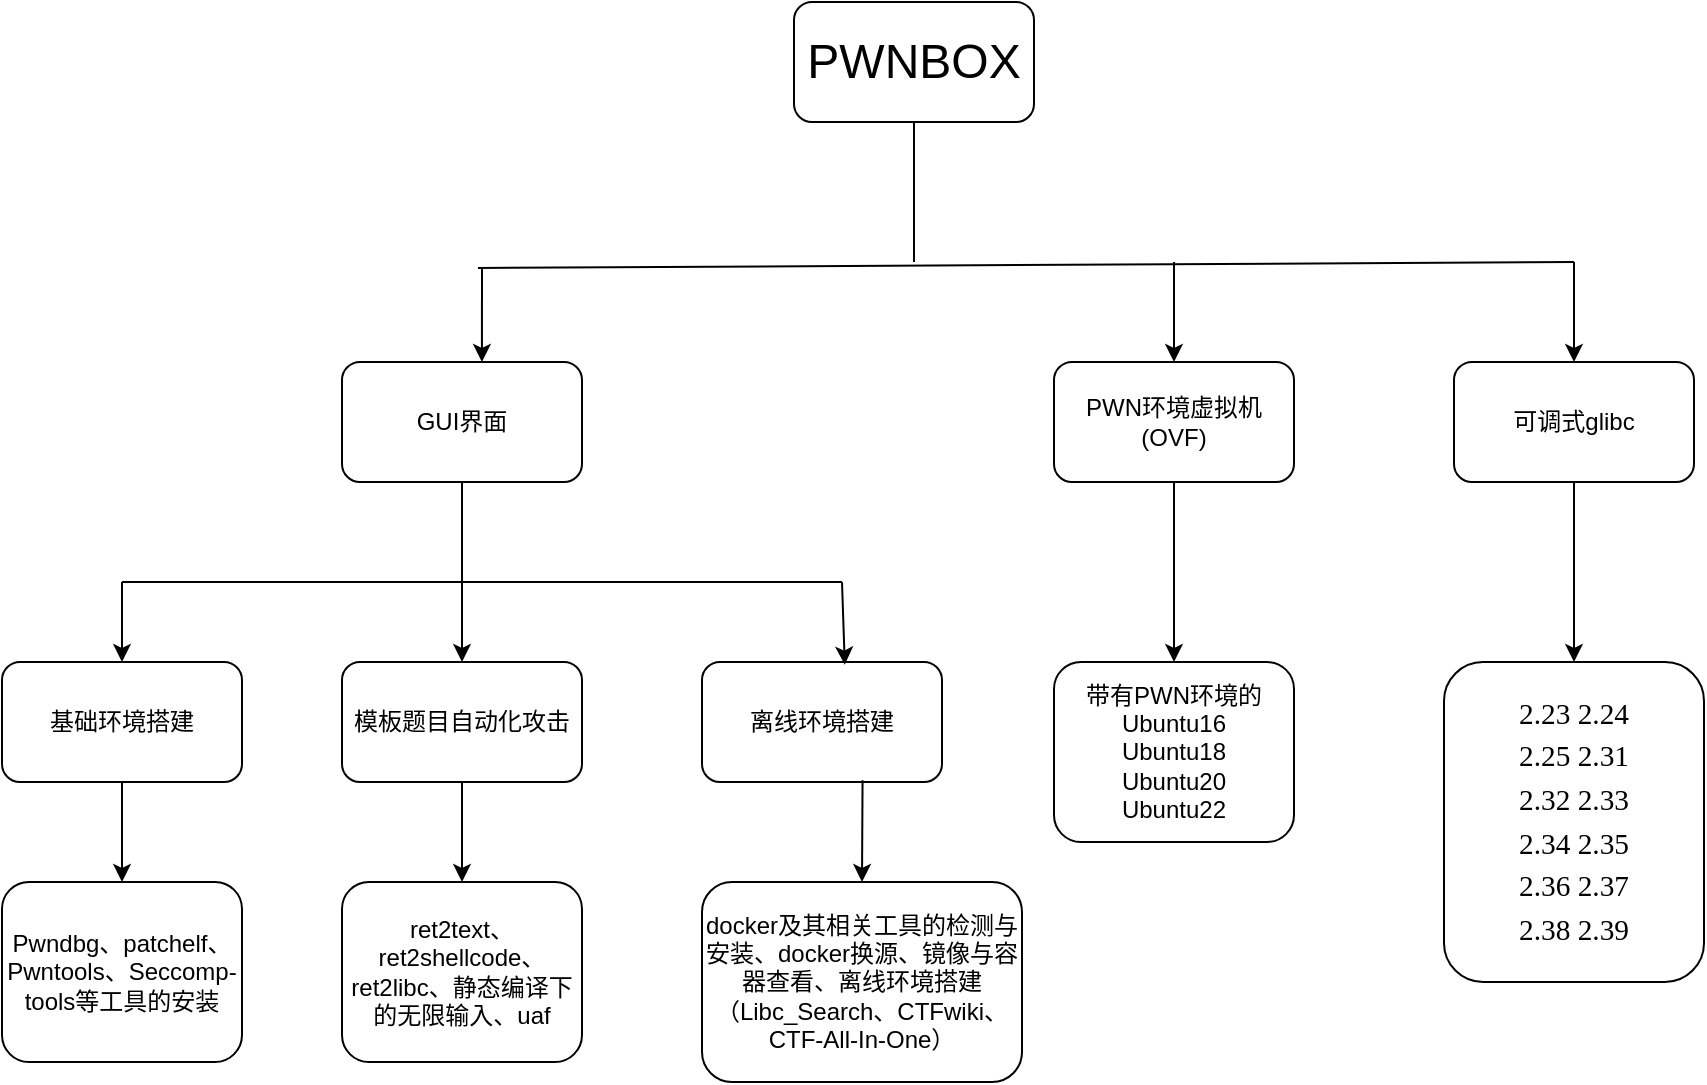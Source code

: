 <mxfile version="26.2.13">
  <diagram name="第 1 页" id="qSSBmuFkB8SRD-swPDqH">
    <mxGraphModel dx="2110" dy="623" grid="0" gridSize="10" guides="1" tooltips="1" connect="1" arrows="1" fold="1" page="1" pageScale="1" pageWidth="827" pageHeight="1169" math="0" shadow="0">
      <root>
        <mxCell id="0" />
        <mxCell id="1" parent="0" />
        <mxCell id="IPNNbplmGUOKHYBkvyw0-1" value="&lt;font style=&quot;font-size: 24px;&quot;&gt;PWNBOX&lt;/font&gt;" style="rounded=1;whiteSpace=wrap;html=1;" parent="1" vertex="1">
          <mxGeometry x="230" y="10" width="120" height="60" as="geometry" />
        </mxCell>
        <mxCell id="IPNNbplmGUOKHYBkvyw0-2" value="GUI界面" style="rounded=1;whiteSpace=wrap;html=1;" parent="1" vertex="1">
          <mxGeometry x="4" y="190" width="120" height="60" as="geometry" />
        </mxCell>
        <mxCell id="IPNNbplmGUOKHYBkvyw0-3" value="PWN环境虚拟机(OVF)" style="rounded=1;whiteSpace=wrap;html=1;" parent="1" vertex="1">
          <mxGeometry x="360" y="190" width="120" height="60" as="geometry" />
        </mxCell>
        <mxCell id="IPNNbplmGUOKHYBkvyw0-4" value="可调式glibc" style="rounded=1;whiteSpace=wrap;html=1;" parent="1" vertex="1">
          <mxGeometry x="560" y="190" width="120" height="60" as="geometry" />
        </mxCell>
        <mxCell id="IPNNbplmGUOKHYBkvyw0-6" value="&lt;div&gt;带有PWN环境的&lt;/div&gt;Ubuntu16&lt;div&gt;Ubuntu18&lt;/div&gt;&lt;div&gt;Ubuntu20&lt;/div&gt;&lt;div&gt;Ubuntu22&lt;/div&gt;" style="rounded=1;whiteSpace=wrap;html=1;" parent="1" vertex="1">
          <mxGeometry x="360" y="340" width="120" height="90" as="geometry" />
        </mxCell>
        <mxCell id="IPNNbplmGUOKHYBkvyw0-7" value="&lt;p style=&quot;margin-top: 3pt; margin-bottom: 3pt;&quot; align=&quot;center&quot; class=&quot;MsoNormal&quot;&gt;&lt;span style=&quot;mso-spacerun:&#39;yes&#39;;font-family:宋体;font-size:11.0pt;&lt;br/&gt;mso-font-kerning:1.0pt;&quot;&gt;2.23&amp;nbsp;&lt;/span&gt;&lt;span style=&quot;font-family: 宋体; font-size: 11pt; background-color: initial;&quot;&gt;2.24&lt;/span&gt;&lt;/p&gt;&lt;p style=&quot;margin-top: 3pt; margin-bottom: 3pt;&quot; align=&quot;center&quot; class=&quot;MsoNormal&quot;&gt;&lt;span style=&quot;mso-spacerun:&#39;yes&#39;;font-family:宋体;font-size:11.0pt;&lt;br/&gt;mso-font-kerning:1.0pt;&quot;&gt;2.25&amp;nbsp;&lt;/span&gt;&lt;span style=&quot;font-family: 宋体; font-size: 11pt; background-color: initial;&quot;&gt;2.31&lt;/span&gt;&lt;/p&gt;&lt;p style=&quot;margin-top: 3pt; margin-bottom: 3pt;&quot; align=&quot;center&quot; class=&quot;MsoNormal&quot;&gt;&lt;span style=&quot;mso-spacerun:&#39;yes&#39;;font-family:宋体;font-size:11.0pt;&lt;br/&gt;mso-font-kerning:1.0pt;&quot;&gt;2.32&amp;nbsp;&lt;/span&gt;&lt;span style=&quot;font-family: 宋体; font-size: 11pt; background-color: initial;&quot;&gt;2.33&lt;/span&gt;&lt;/p&gt;&lt;p style=&quot;margin-top: 3pt; margin-bottom: 3pt;&quot; align=&quot;center&quot; class=&quot;MsoNormal&quot;&gt;&lt;span style=&quot;mso-spacerun:&#39;yes&#39;;font-family:宋体;font-size:11.0pt;&lt;br/&gt;mso-font-kerning:1.0pt;&quot;&gt;2.34&amp;nbsp;&lt;/span&gt;&lt;span style=&quot;font-family: 宋体; font-size: 11pt; background-color: initial;&quot;&gt;2.35&lt;/span&gt;&lt;/p&gt;&lt;p style=&quot;margin-top: 3pt; margin-bottom: 3pt;&quot; align=&quot;center&quot; class=&quot;MsoNormal&quot;&gt;&lt;span style=&quot;mso-spacerun:&#39;yes&#39;;font-family:宋体;font-size:11.0pt;&lt;br/&gt;mso-font-kerning:1.0pt;&quot;&gt;2.36&amp;nbsp;&lt;/span&gt;&lt;span style=&quot;font-family: 宋体; font-size: 11pt; background-color: initial;&quot;&gt;2.37&lt;/span&gt;&lt;/p&gt;&lt;p style=&quot;margin-top: 3pt; margin-bottom: 3pt;&quot; align=&quot;center&quot; class=&quot;MsoNormal&quot;&gt;&lt;span style=&quot;mso-spacerun:&#39;yes&#39;;font-family:宋体;font-size:11.0pt;&lt;br/&gt;mso-font-kerning:1.0pt;&quot;&gt;2.38&amp;nbsp;&lt;/span&gt;&lt;span style=&quot;font-family: 宋体; font-size: 11pt; background-color: initial;&quot;&gt;2.39&lt;/span&gt;&lt;/p&gt;" style="rounded=1;whiteSpace=wrap;html=1;" parent="1" vertex="1">
          <mxGeometry x="555" y="340" width="130" height="160" as="geometry" />
        </mxCell>
        <mxCell id="IPNNbplmGUOKHYBkvyw0-9" value="基础环境搭建" style="rounded=1;whiteSpace=wrap;html=1;" parent="1" vertex="1">
          <mxGeometry x="-166" y="340" width="120" height="60" as="geometry" />
        </mxCell>
        <mxCell id="IPNNbplmGUOKHYBkvyw0-10" value="模板题目自动化攻击" style="rounded=1;whiteSpace=wrap;html=1;" parent="1" vertex="1">
          <mxGeometry x="4" y="340" width="120" height="60" as="geometry" />
        </mxCell>
        <mxCell id="IPNNbplmGUOKHYBkvyw0-11" value="离线环境搭建" style="rounded=1;whiteSpace=wrap;html=1;" parent="1" vertex="1">
          <mxGeometry x="184" y="340" width="120" height="60" as="geometry" />
        </mxCell>
        <mxCell id="IPNNbplmGUOKHYBkvyw0-12" value="Pwndbg、patchelf、Pwntools、Seccomp-tools等工具的安装" style="rounded=1;whiteSpace=wrap;html=1;" parent="1" vertex="1">
          <mxGeometry x="-166" y="450" width="120" height="90" as="geometry" />
        </mxCell>
        <mxCell id="IPNNbplmGUOKHYBkvyw0-13" value="ret2text、ret2shellcode、ret2libc、静态编译下的无限输入、uaf" style="rounded=1;whiteSpace=wrap;html=1;" parent="1" vertex="1">
          <mxGeometry x="4" y="450" width="120" height="90" as="geometry" />
        </mxCell>
        <mxCell id="IPNNbplmGUOKHYBkvyw0-14" value="docker及其相关工具的检测与安装、docker换源、镜像与容器查看、离线环境搭建（Libc_Search、CTFwiki、CTF-All-In-One）" style="rounded=1;whiteSpace=wrap;html=1;" parent="1" vertex="1">
          <mxGeometry x="184" y="450" width="160" height="100" as="geometry" />
        </mxCell>
        <mxCell id="ojYjNeCnwO2yhedsQxVQ-4" value="" style="endArrow=none;html=1;rounded=0;entryX=0.5;entryY=1;entryDx=0;entryDy=0;" parent="1" target="IPNNbplmGUOKHYBkvyw0-1" edge="1">
          <mxGeometry width="50" height="50" relative="1" as="geometry">
            <mxPoint x="290" y="140" as="sourcePoint" />
            <mxPoint x="260" y="262" as="targetPoint" />
          </mxGeometry>
        </mxCell>
        <mxCell id="ojYjNeCnwO2yhedsQxVQ-5" value="" style="endArrow=none;html=1;rounded=0;" parent="1" edge="1">
          <mxGeometry width="50" height="50" relative="1" as="geometry">
            <mxPoint x="72" y="143" as="sourcePoint" />
            <mxPoint x="620" y="140" as="targetPoint" />
          </mxGeometry>
        </mxCell>
        <mxCell id="ojYjNeCnwO2yhedsQxVQ-6" value="" style="endArrow=classic;html=1;rounded=0;entryX=0.583;entryY=0;entryDx=0;entryDy=0;entryPerimeter=0;" parent="1" target="IPNNbplmGUOKHYBkvyw0-2" edge="1">
          <mxGeometry width="50" height="50" relative="1" as="geometry">
            <mxPoint x="74" y="143" as="sourcePoint" />
            <mxPoint x="260" y="260" as="targetPoint" />
          </mxGeometry>
        </mxCell>
        <mxCell id="ojYjNeCnwO2yhedsQxVQ-8" value="" style="endArrow=classic;html=1;rounded=0;entryX=0.5;entryY=0;entryDx=0;entryDy=0;" parent="1" edge="1">
          <mxGeometry width="50" height="50" relative="1" as="geometry">
            <mxPoint x="420" y="140" as="sourcePoint" />
            <mxPoint x="420" y="190" as="targetPoint" />
          </mxGeometry>
        </mxCell>
        <mxCell id="ojYjNeCnwO2yhedsQxVQ-9" value="" style="endArrow=classic;html=1;rounded=0;entryX=0.5;entryY=0;entryDx=0;entryDy=0;" parent="1" target="IPNNbplmGUOKHYBkvyw0-4" edge="1">
          <mxGeometry width="50" height="50" relative="1" as="geometry">
            <mxPoint x="620" y="140" as="sourcePoint" />
            <mxPoint x="430" y="200" as="targetPoint" />
          </mxGeometry>
        </mxCell>
        <mxCell id="ojYjNeCnwO2yhedsQxVQ-10" value="" style="endArrow=classic;html=1;rounded=0;entryX=0.5;entryY=0;entryDx=0;entryDy=0;" parent="1" target="IPNNbplmGUOKHYBkvyw0-9" edge="1">
          <mxGeometry width="50" height="50" relative="1" as="geometry">
            <mxPoint x="-106" y="300" as="sourcePoint" />
            <mxPoint x="214" y="320" as="targetPoint" />
          </mxGeometry>
        </mxCell>
        <mxCell id="ojYjNeCnwO2yhedsQxVQ-11" value="" style="endArrow=none;html=1;rounded=0;exitX=0.5;exitY=1;exitDx=0;exitDy=0;" parent="1" source="IPNNbplmGUOKHYBkvyw0-2" edge="1">
          <mxGeometry width="50" height="50" relative="1" as="geometry">
            <mxPoint x="164" y="370" as="sourcePoint" />
            <mxPoint x="64" y="300" as="targetPoint" />
          </mxGeometry>
        </mxCell>
        <mxCell id="ojYjNeCnwO2yhedsQxVQ-12" value="" style="endArrow=none;html=1;rounded=0;" parent="1" edge="1">
          <mxGeometry width="50" height="50" relative="1" as="geometry">
            <mxPoint x="-106" y="300" as="sourcePoint" />
            <mxPoint x="254" y="300" as="targetPoint" />
          </mxGeometry>
        </mxCell>
        <mxCell id="ojYjNeCnwO2yhedsQxVQ-13" value="" style="endArrow=classic;html=1;rounded=0;entryX=0.5;entryY=0;entryDx=0;entryDy=0;" parent="1" target="IPNNbplmGUOKHYBkvyw0-10" edge="1">
          <mxGeometry width="50" height="50" relative="1" as="geometry">
            <mxPoint x="64" y="300" as="sourcePoint" />
            <mxPoint x="214" y="320" as="targetPoint" />
          </mxGeometry>
        </mxCell>
        <mxCell id="ojYjNeCnwO2yhedsQxVQ-14" value="" style="endArrow=classic;html=1;rounded=0;entryX=0.595;entryY=0.022;entryDx=0;entryDy=0;entryPerimeter=0;" parent="1" target="IPNNbplmGUOKHYBkvyw0-11" edge="1">
          <mxGeometry width="50" height="50" relative="1" as="geometry">
            <mxPoint x="254" y="300" as="sourcePoint" />
            <mxPoint x="214" y="320" as="targetPoint" />
          </mxGeometry>
        </mxCell>
        <mxCell id="ojYjNeCnwO2yhedsQxVQ-15" value="" style="endArrow=classic;html=1;rounded=0;entryX=0.5;entryY=0;entryDx=0;entryDy=0;exitX=0.5;exitY=1;exitDx=0;exitDy=0;" parent="1" source="IPNNbplmGUOKHYBkvyw0-3" target="IPNNbplmGUOKHYBkvyw0-6" edge="1">
          <mxGeometry width="50" height="50" relative="1" as="geometry">
            <mxPoint x="100" y="370" as="sourcePoint" />
            <mxPoint x="150" y="320" as="targetPoint" />
          </mxGeometry>
        </mxCell>
        <mxCell id="ojYjNeCnwO2yhedsQxVQ-17" value="" style="endArrow=classic;html=1;rounded=0;entryX=0.5;entryY=0;entryDx=0;entryDy=0;exitX=0.5;exitY=1;exitDx=0;exitDy=0;" parent="1" source="IPNNbplmGUOKHYBkvyw0-4" target="IPNNbplmGUOKHYBkvyw0-7" edge="1">
          <mxGeometry width="50" height="50" relative="1" as="geometry">
            <mxPoint x="430" y="260" as="sourcePoint" />
            <mxPoint x="430" y="350" as="targetPoint" />
          </mxGeometry>
        </mxCell>
        <mxCell id="ojYjNeCnwO2yhedsQxVQ-18" value="" style="endArrow=classic;html=1;rounded=0;exitX=0.5;exitY=1;exitDx=0;exitDy=0;entryX=0.5;entryY=0;entryDx=0;entryDy=0;" parent="1" source="IPNNbplmGUOKHYBkvyw0-9" target="IPNNbplmGUOKHYBkvyw0-12" edge="1">
          <mxGeometry width="50" height="50" relative="1" as="geometry">
            <mxPoint x="174" y="430" as="sourcePoint" />
            <mxPoint x="224" y="380" as="targetPoint" />
          </mxGeometry>
        </mxCell>
        <mxCell id="ojYjNeCnwO2yhedsQxVQ-19" value="" style="endArrow=classic;html=1;rounded=0;exitX=0.5;exitY=1;exitDx=0;exitDy=0;entryX=0.5;entryY=0;entryDx=0;entryDy=0;" parent="1" source="IPNNbplmGUOKHYBkvyw0-10" target="IPNNbplmGUOKHYBkvyw0-13" edge="1">
          <mxGeometry width="50" height="50" relative="1" as="geometry">
            <mxPoint x="-96" y="410" as="sourcePoint" />
            <mxPoint x="-96" y="460" as="targetPoint" />
          </mxGeometry>
        </mxCell>
        <mxCell id="ojYjNeCnwO2yhedsQxVQ-20" value="" style="endArrow=classic;html=1;rounded=0;entryX=0.5;entryY=0;entryDx=0;entryDy=0;exitX=0.669;exitY=0.985;exitDx=0;exitDy=0;exitPerimeter=0;" parent="1" source="IPNNbplmGUOKHYBkvyw0-11" target="IPNNbplmGUOKHYBkvyw0-14" edge="1">
          <mxGeometry width="50" height="50" relative="1" as="geometry">
            <mxPoint x="-86" y="420" as="sourcePoint" />
            <mxPoint x="-86" y="470" as="targetPoint" />
          </mxGeometry>
        </mxCell>
      </root>
    </mxGraphModel>
  </diagram>
</mxfile>
